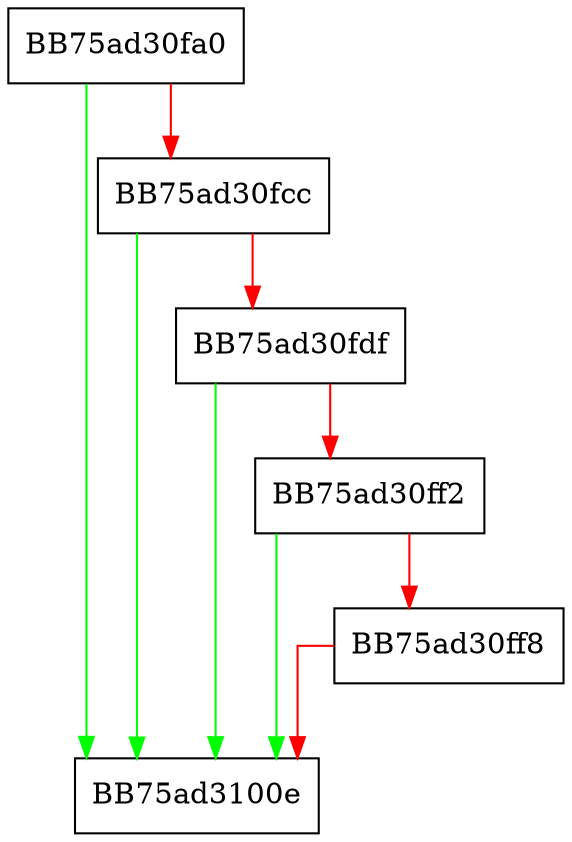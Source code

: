 digraph GetAttributePriority {
  node [shape="box"];
  graph [splines=ortho];
  BB75ad30fa0 -> BB75ad3100e [color="green"];
  BB75ad30fa0 -> BB75ad30fcc [color="red"];
  BB75ad30fcc -> BB75ad3100e [color="green"];
  BB75ad30fcc -> BB75ad30fdf [color="red"];
  BB75ad30fdf -> BB75ad3100e [color="green"];
  BB75ad30fdf -> BB75ad30ff2 [color="red"];
  BB75ad30ff2 -> BB75ad3100e [color="green"];
  BB75ad30ff2 -> BB75ad30ff8 [color="red"];
  BB75ad30ff8 -> BB75ad3100e [color="red"];
}